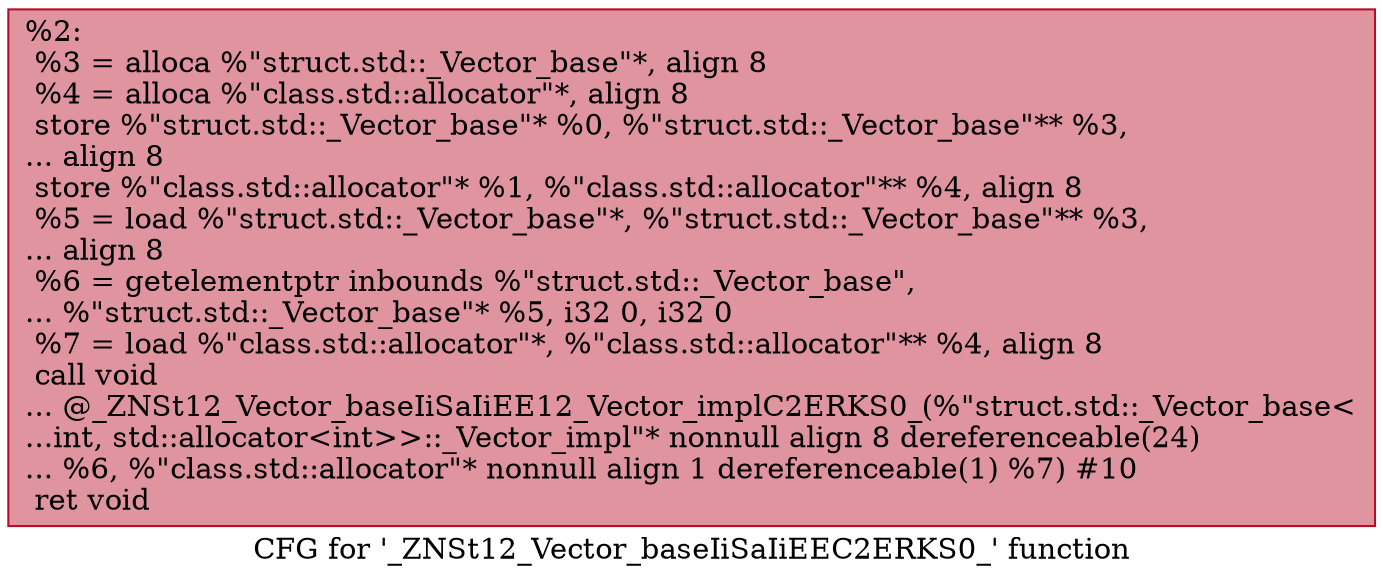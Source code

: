 digraph "CFG for '_ZNSt12_Vector_baseIiSaIiEEC2ERKS0_' function" {
	label="CFG for '_ZNSt12_Vector_baseIiSaIiEEC2ERKS0_' function";

	Node0x558bbab5a030 [shape=record,color="#b70d28ff", style=filled, fillcolor="#b70d2870",label="{%2:\l  %3 = alloca %\"struct.std::_Vector_base\"*, align 8\l  %4 = alloca %\"class.std::allocator\"*, align 8\l  store %\"struct.std::_Vector_base\"* %0, %\"struct.std::_Vector_base\"** %3,\l... align 8\l  store %\"class.std::allocator\"* %1, %\"class.std::allocator\"** %4, align 8\l  %5 = load %\"struct.std::_Vector_base\"*, %\"struct.std::_Vector_base\"** %3,\l... align 8\l  %6 = getelementptr inbounds %\"struct.std::_Vector_base\",\l... %\"struct.std::_Vector_base\"* %5, i32 0, i32 0\l  %7 = load %\"class.std::allocator\"*, %\"class.std::allocator\"** %4, align 8\l  call void\l... @_ZNSt12_Vector_baseIiSaIiEE12_Vector_implC2ERKS0_(%\"struct.std::_Vector_base\<\l...int, std::allocator\<int\>\>::_Vector_impl\"* nonnull align 8 dereferenceable(24)\l... %6, %\"class.std::allocator\"* nonnull align 1 dereferenceable(1) %7) #10\l  ret void\l}"];
}
